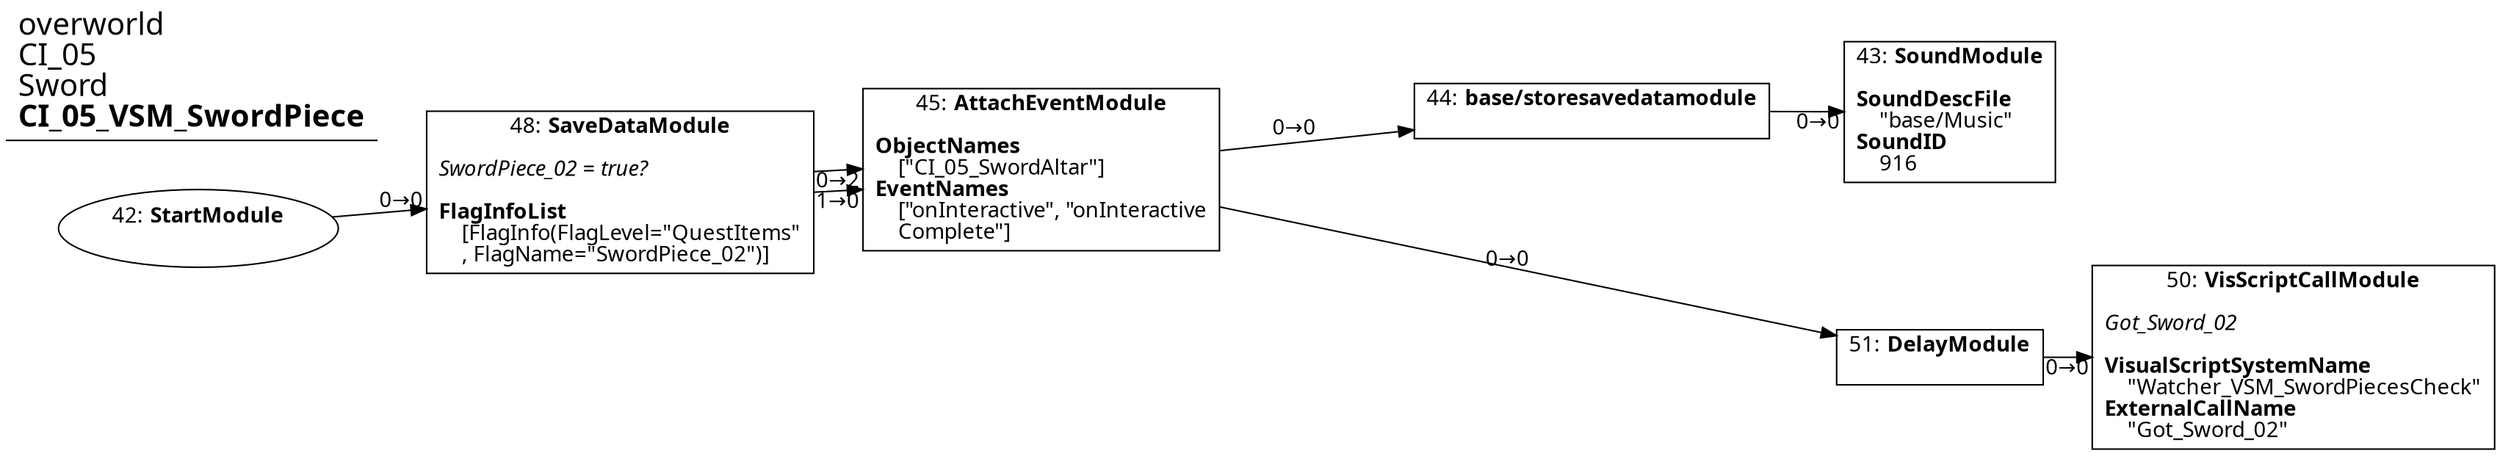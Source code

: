 digraph {
    layout = fdp;
    overlap = prism;
    sep = "+16";
    splines = spline;

    node [ shape = box ];

    graph [ fontname = "Segoe UI" ];
    node [ fontname = "Segoe UI" ];
    edge [ fontname = "Segoe UI" ];

    42 [ label = <42: <b>StartModule</b><br/><br/>> ];
    42 [ shape = oval ]
    42 [ pos = "-0.28800002,-0.12100001!" ];
    42 -> 48 [ label = "0→0" ];

    43 [ label = <43: <b>SoundModule</b><br/><br/><b>SoundDescFile</b><br align="left"/>    &quot;base/Music&quot;<br align="left"/><b>SoundID</b><br align="left"/>    916<br align="left"/>> ];
    43 [ pos = "0.72,-0.076000005!" ];

    44 [ label = <44: <b>base/storesavedatamodule</b><br/><br/>> ];
    44 [ pos = "0.513,-0.076000005!" ];
    44 -> 43 [ label = "0→0" ];

    45 [ label = <45: <b>AttachEventModule</b><br/><br/><b>ObjectNames</b><br align="left"/>    [&quot;CI_05_SwordAltar&quot;]<br align="left"/><b>EventNames</b><br align="left"/>    [&quot;onInteractive&quot;, &quot;onInteractive<br align="left"/>    Complete&quot;]<br align="left"/>> ];
    45 [ pos = "0.18,-0.11000001!" ];
    45 -> 44 [ label = "0→0" ];
    45 -> 51 [ label = "0→0" ];

    48 [ label = <48: <b>SaveDataModule</b><br/><br/><i>SwordPiece_02 = true?<br align="left"/></i><br align="left"/><b>FlagInfoList</b><br align="left"/>    [FlagInfo(FlagLevel=&quot;QuestItems&quot;<br align="left"/>    , FlagName=&quot;SwordPiece_02&quot;)]<br align="left"/>> ];
    48 [ pos = "-0.095000006,-0.12100001!" ];
    48 -> 45 [ label = "0→2" ];
    48 -> 45 [ label = "1→0" ];

    50 [ label = <50: <b>VisScriptCallModule</b><br/><br/><i>Got_Sword_02<br align="left"/></i><br align="left"/><b>VisualScriptSystemName</b><br align="left"/>    &quot;Watcher_VSM_SwordPiecesCheck&quot;<br align="left"/><b>ExternalCallName</b><br align="left"/>    &quot;Got_Sword_02&quot;<br align="left"/>> ];
    50 [ pos = "0.90400004,-0.21700001!" ];

    51 [ label = <51: <b>DelayModule</b><br/><br/>> ];
    51 [ pos = "0.721,-0.21700001!" ];
    51 -> 50 [ label = "0→0" ];

    title [ pos = "-0.289,-0.075!" ];
    title [ shape = underline ];
    title [ label = <<font point-size="20">overworld<br align="left"/>CI_05<br align="left"/>Sword<br align="left"/><b>CI_05_VSM_SwordPiece</b><br align="left"/></font>> ];
}
